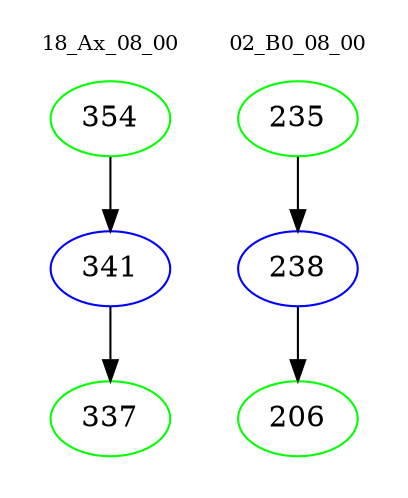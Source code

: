 digraph{
subgraph cluster_0 {
color = white
label = "18_Ax_08_00";
fontsize=10;
T0_354 [label="354", color="green"]
T0_354 -> T0_341 [color="black"]
T0_341 [label="341", color="blue"]
T0_341 -> T0_337 [color="black"]
T0_337 [label="337", color="green"]
}
subgraph cluster_1 {
color = white
label = "02_B0_08_00";
fontsize=10;
T1_235 [label="235", color="green"]
T1_235 -> T1_238 [color="black"]
T1_238 [label="238", color="blue"]
T1_238 -> T1_206 [color="black"]
T1_206 [label="206", color="green"]
}
}
